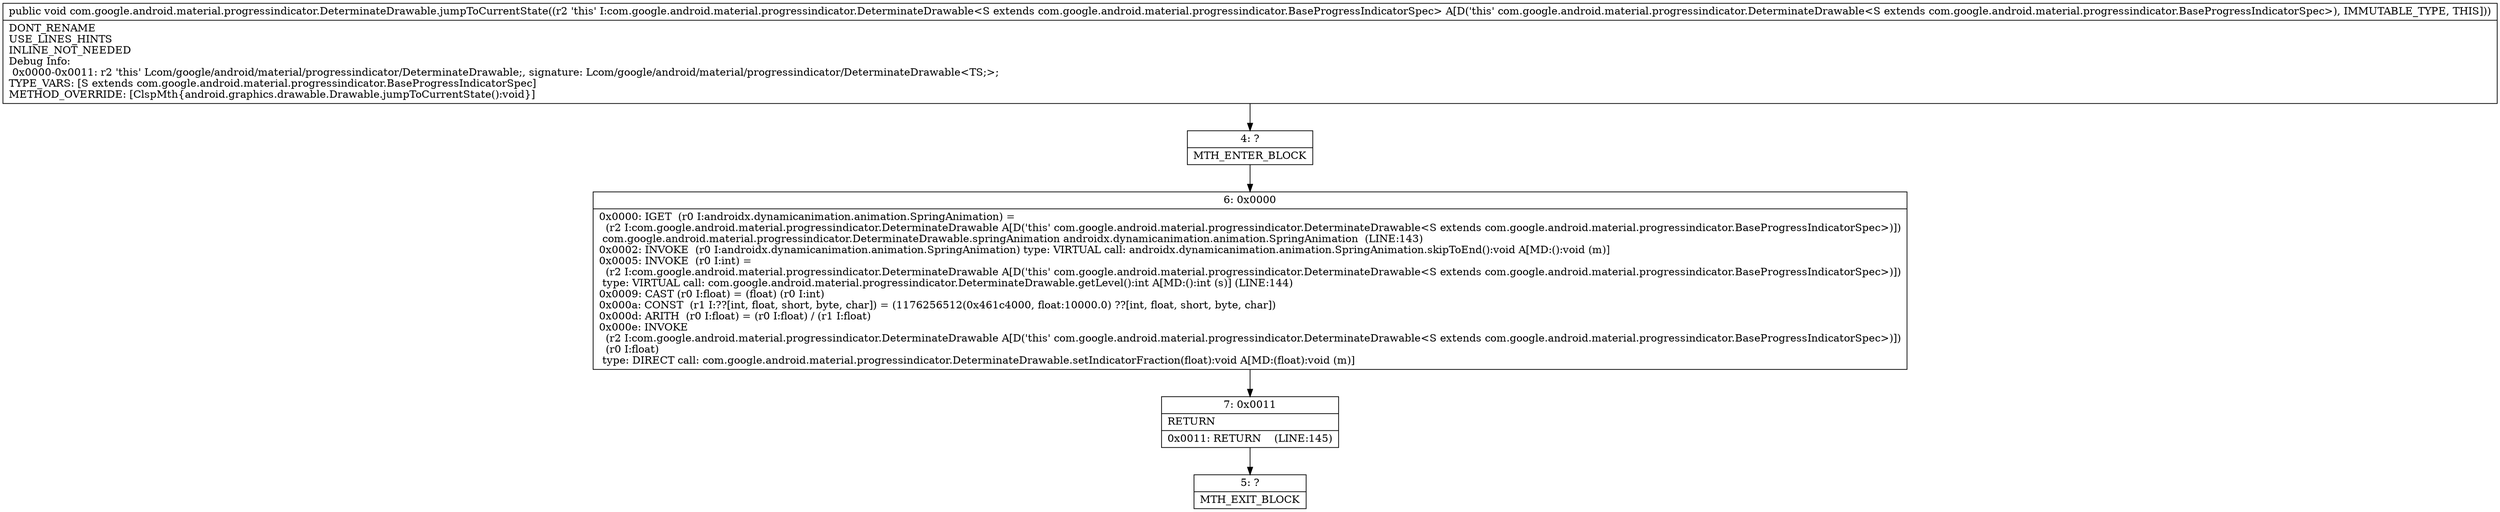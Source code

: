 digraph "CFG forcom.google.android.material.progressindicator.DeterminateDrawable.jumpToCurrentState()V" {
Node_4 [shape=record,label="{4\:\ ?|MTH_ENTER_BLOCK\l}"];
Node_6 [shape=record,label="{6\:\ 0x0000|0x0000: IGET  (r0 I:androidx.dynamicanimation.animation.SpringAnimation) = \l  (r2 I:com.google.android.material.progressindicator.DeterminateDrawable A[D('this' com.google.android.material.progressindicator.DeterminateDrawable\<S extends com.google.android.material.progressindicator.BaseProgressIndicatorSpec\>)])\l com.google.android.material.progressindicator.DeterminateDrawable.springAnimation androidx.dynamicanimation.animation.SpringAnimation  (LINE:143)\l0x0002: INVOKE  (r0 I:androidx.dynamicanimation.animation.SpringAnimation) type: VIRTUAL call: androidx.dynamicanimation.animation.SpringAnimation.skipToEnd():void A[MD:():void (m)]\l0x0005: INVOKE  (r0 I:int) = \l  (r2 I:com.google.android.material.progressindicator.DeterminateDrawable A[D('this' com.google.android.material.progressindicator.DeterminateDrawable\<S extends com.google.android.material.progressindicator.BaseProgressIndicatorSpec\>)])\l type: VIRTUAL call: com.google.android.material.progressindicator.DeterminateDrawable.getLevel():int A[MD:():int (s)] (LINE:144)\l0x0009: CAST (r0 I:float) = (float) (r0 I:int) \l0x000a: CONST  (r1 I:??[int, float, short, byte, char]) = (1176256512(0x461c4000, float:10000.0) ??[int, float, short, byte, char]) \l0x000d: ARITH  (r0 I:float) = (r0 I:float) \/ (r1 I:float) \l0x000e: INVOKE  \l  (r2 I:com.google.android.material.progressindicator.DeterminateDrawable A[D('this' com.google.android.material.progressindicator.DeterminateDrawable\<S extends com.google.android.material.progressindicator.BaseProgressIndicatorSpec\>)])\l  (r0 I:float)\l type: DIRECT call: com.google.android.material.progressindicator.DeterminateDrawable.setIndicatorFraction(float):void A[MD:(float):void (m)]\l}"];
Node_7 [shape=record,label="{7\:\ 0x0011|RETURN\l|0x0011: RETURN    (LINE:145)\l}"];
Node_5 [shape=record,label="{5\:\ ?|MTH_EXIT_BLOCK\l}"];
MethodNode[shape=record,label="{public void com.google.android.material.progressindicator.DeterminateDrawable.jumpToCurrentState((r2 'this' I:com.google.android.material.progressindicator.DeterminateDrawable\<S extends com.google.android.material.progressindicator.BaseProgressIndicatorSpec\> A[D('this' com.google.android.material.progressindicator.DeterminateDrawable\<S extends com.google.android.material.progressindicator.BaseProgressIndicatorSpec\>), IMMUTABLE_TYPE, THIS]))  | DONT_RENAME\lUSE_LINES_HINTS\lINLINE_NOT_NEEDED\lDebug Info:\l  0x0000\-0x0011: r2 'this' Lcom\/google\/android\/material\/progressindicator\/DeterminateDrawable;, signature: Lcom\/google\/android\/material\/progressindicator\/DeterminateDrawable\<TS;\>;\lTYPE_VARS: [S extends com.google.android.material.progressindicator.BaseProgressIndicatorSpec]\lMETHOD_OVERRIDE: [ClspMth\{android.graphics.drawable.Drawable.jumpToCurrentState():void\}]\l}"];
MethodNode -> Node_4;Node_4 -> Node_6;
Node_6 -> Node_7;
Node_7 -> Node_5;
}

